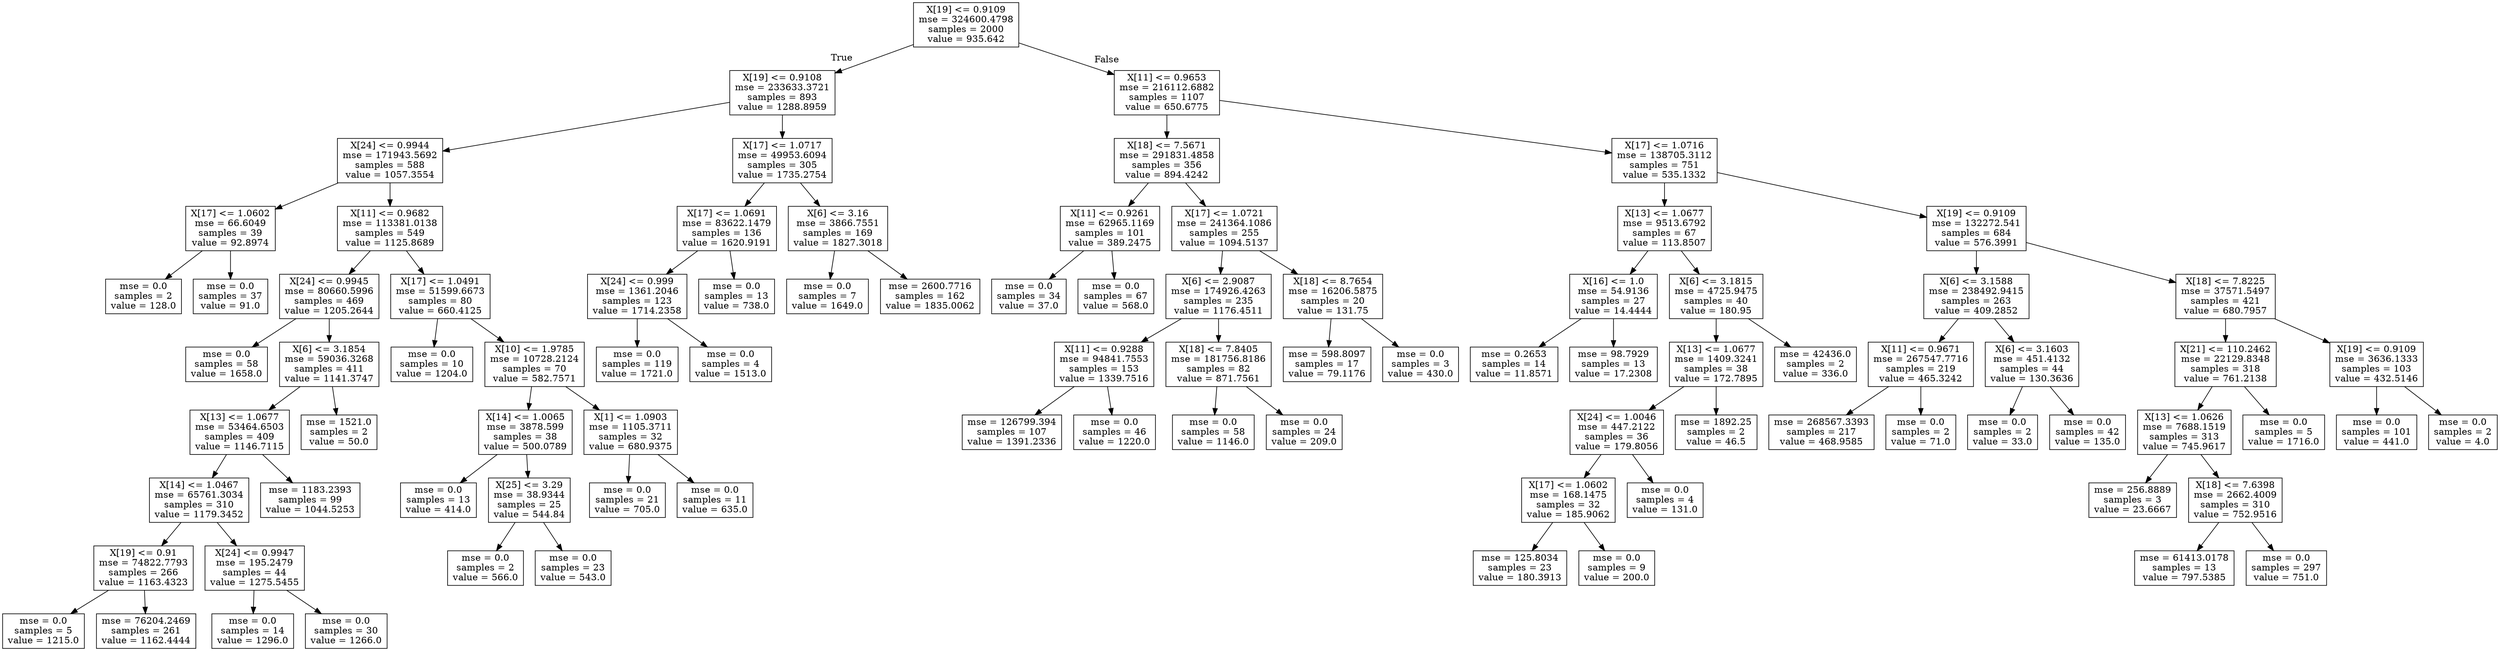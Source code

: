 digraph Tree {
node [shape=box] ;
0 [label="X[19] <= 0.9109\nmse = 324600.4798\nsamples = 2000\nvalue = 935.642"] ;
1 [label="X[19] <= 0.9108\nmse = 233633.3721\nsamples = 893\nvalue = 1288.8959"] ;
0 -> 1 [labeldistance=2.5, labelangle=45, headlabel="True"] ;
2 [label="X[24] <= 0.9944\nmse = 171943.5692\nsamples = 588\nvalue = 1057.3554"] ;
1 -> 2 ;
3 [label="X[17] <= 1.0602\nmse = 66.6049\nsamples = 39\nvalue = 92.8974"] ;
2 -> 3 ;
4 [label="mse = 0.0\nsamples = 2\nvalue = 128.0"] ;
3 -> 4 ;
5 [label="mse = 0.0\nsamples = 37\nvalue = 91.0"] ;
3 -> 5 ;
6 [label="X[11] <= 0.9682\nmse = 113381.0138\nsamples = 549\nvalue = 1125.8689"] ;
2 -> 6 ;
7 [label="X[24] <= 0.9945\nmse = 80660.5996\nsamples = 469\nvalue = 1205.2644"] ;
6 -> 7 ;
8 [label="mse = 0.0\nsamples = 58\nvalue = 1658.0"] ;
7 -> 8 ;
9 [label="X[6] <= 3.1854\nmse = 59036.3268\nsamples = 411\nvalue = 1141.3747"] ;
7 -> 9 ;
10 [label="X[13] <= 1.0677\nmse = 53464.6503\nsamples = 409\nvalue = 1146.7115"] ;
9 -> 10 ;
11 [label="X[14] <= 1.0467\nmse = 65761.3034\nsamples = 310\nvalue = 1179.3452"] ;
10 -> 11 ;
12 [label="X[19] <= 0.91\nmse = 74822.7793\nsamples = 266\nvalue = 1163.4323"] ;
11 -> 12 ;
13 [label="mse = 0.0\nsamples = 5\nvalue = 1215.0"] ;
12 -> 13 ;
14 [label="mse = 76204.2469\nsamples = 261\nvalue = 1162.4444"] ;
12 -> 14 ;
15 [label="X[24] <= 0.9947\nmse = 195.2479\nsamples = 44\nvalue = 1275.5455"] ;
11 -> 15 ;
16 [label="mse = 0.0\nsamples = 14\nvalue = 1296.0"] ;
15 -> 16 ;
17 [label="mse = 0.0\nsamples = 30\nvalue = 1266.0"] ;
15 -> 17 ;
18 [label="mse = 1183.2393\nsamples = 99\nvalue = 1044.5253"] ;
10 -> 18 ;
19 [label="mse = 1521.0\nsamples = 2\nvalue = 50.0"] ;
9 -> 19 ;
20 [label="X[17] <= 1.0491\nmse = 51599.6673\nsamples = 80\nvalue = 660.4125"] ;
6 -> 20 ;
21 [label="mse = 0.0\nsamples = 10\nvalue = 1204.0"] ;
20 -> 21 ;
22 [label="X[10] <= 1.9785\nmse = 10728.2124\nsamples = 70\nvalue = 582.7571"] ;
20 -> 22 ;
23 [label="X[14] <= 1.0065\nmse = 3878.599\nsamples = 38\nvalue = 500.0789"] ;
22 -> 23 ;
24 [label="mse = 0.0\nsamples = 13\nvalue = 414.0"] ;
23 -> 24 ;
25 [label="X[25] <= 3.29\nmse = 38.9344\nsamples = 25\nvalue = 544.84"] ;
23 -> 25 ;
26 [label="mse = 0.0\nsamples = 2\nvalue = 566.0"] ;
25 -> 26 ;
27 [label="mse = 0.0\nsamples = 23\nvalue = 543.0"] ;
25 -> 27 ;
28 [label="X[1] <= 1.0903\nmse = 1105.3711\nsamples = 32\nvalue = 680.9375"] ;
22 -> 28 ;
29 [label="mse = 0.0\nsamples = 21\nvalue = 705.0"] ;
28 -> 29 ;
30 [label="mse = 0.0\nsamples = 11\nvalue = 635.0"] ;
28 -> 30 ;
31 [label="X[17] <= 1.0717\nmse = 49953.6094\nsamples = 305\nvalue = 1735.2754"] ;
1 -> 31 ;
32 [label="X[17] <= 1.0691\nmse = 83622.1479\nsamples = 136\nvalue = 1620.9191"] ;
31 -> 32 ;
33 [label="X[24] <= 0.999\nmse = 1361.2046\nsamples = 123\nvalue = 1714.2358"] ;
32 -> 33 ;
34 [label="mse = 0.0\nsamples = 119\nvalue = 1721.0"] ;
33 -> 34 ;
35 [label="mse = 0.0\nsamples = 4\nvalue = 1513.0"] ;
33 -> 35 ;
36 [label="mse = 0.0\nsamples = 13\nvalue = 738.0"] ;
32 -> 36 ;
37 [label="X[6] <= 3.16\nmse = 3866.7551\nsamples = 169\nvalue = 1827.3018"] ;
31 -> 37 ;
38 [label="mse = 0.0\nsamples = 7\nvalue = 1649.0"] ;
37 -> 38 ;
39 [label="mse = 2600.7716\nsamples = 162\nvalue = 1835.0062"] ;
37 -> 39 ;
40 [label="X[11] <= 0.9653\nmse = 216112.6882\nsamples = 1107\nvalue = 650.6775"] ;
0 -> 40 [labeldistance=2.5, labelangle=-45, headlabel="False"] ;
41 [label="X[18] <= 7.5671\nmse = 291831.4858\nsamples = 356\nvalue = 894.4242"] ;
40 -> 41 ;
42 [label="X[11] <= 0.9261\nmse = 62965.1169\nsamples = 101\nvalue = 389.2475"] ;
41 -> 42 ;
43 [label="mse = 0.0\nsamples = 34\nvalue = 37.0"] ;
42 -> 43 ;
44 [label="mse = 0.0\nsamples = 67\nvalue = 568.0"] ;
42 -> 44 ;
45 [label="X[17] <= 1.0721\nmse = 241364.1086\nsamples = 255\nvalue = 1094.5137"] ;
41 -> 45 ;
46 [label="X[6] <= 2.9087\nmse = 174926.4263\nsamples = 235\nvalue = 1176.4511"] ;
45 -> 46 ;
47 [label="X[11] <= 0.9288\nmse = 94841.7553\nsamples = 153\nvalue = 1339.7516"] ;
46 -> 47 ;
48 [label="mse = 126799.394\nsamples = 107\nvalue = 1391.2336"] ;
47 -> 48 ;
49 [label="mse = 0.0\nsamples = 46\nvalue = 1220.0"] ;
47 -> 49 ;
50 [label="X[18] <= 7.8405\nmse = 181756.8186\nsamples = 82\nvalue = 871.7561"] ;
46 -> 50 ;
51 [label="mse = 0.0\nsamples = 58\nvalue = 1146.0"] ;
50 -> 51 ;
52 [label="mse = 0.0\nsamples = 24\nvalue = 209.0"] ;
50 -> 52 ;
53 [label="X[18] <= 8.7654\nmse = 16206.5875\nsamples = 20\nvalue = 131.75"] ;
45 -> 53 ;
54 [label="mse = 598.8097\nsamples = 17\nvalue = 79.1176"] ;
53 -> 54 ;
55 [label="mse = 0.0\nsamples = 3\nvalue = 430.0"] ;
53 -> 55 ;
56 [label="X[17] <= 1.0716\nmse = 138705.3112\nsamples = 751\nvalue = 535.1332"] ;
40 -> 56 ;
57 [label="X[13] <= 1.0677\nmse = 9513.6792\nsamples = 67\nvalue = 113.8507"] ;
56 -> 57 ;
58 [label="X[16] <= 1.0\nmse = 54.9136\nsamples = 27\nvalue = 14.4444"] ;
57 -> 58 ;
59 [label="mse = 0.2653\nsamples = 14\nvalue = 11.8571"] ;
58 -> 59 ;
60 [label="mse = 98.7929\nsamples = 13\nvalue = 17.2308"] ;
58 -> 60 ;
61 [label="X[6] <= 3.1815\nmse = 4725.9475\nsamples = 40\nvalue = 180.95"] ;
57 -> 61 ;
62 [label="X[13] <= 1.0677\nmse = 1409.3241\nsamples = 38\nvalue = 172.7895"] ;
61 -> 62 ;
63 [label="X[24] <= 1.0046\nmse = 447.2122\nsamples = 36\nvalue = 179.8056"] ;
62 -> 63 ;
64 [label="X[17] <= 1.0602\nmse = 168.1475\nsamples = 32\nvalue = 185.9062"] ;
63 -> 64 ;
65 [label="mse = 125.8034\nsamples = 23\nvalue = 180.3913"] ;
64 -> 65 ;
66 [label="mse = 0.0\nsamples = 9\nvalue = 200.0"] ;
64 -> 66 ;
67 [label="mse = 0.0\nsamples = 4\nvalue = 131.0"] ;
63 -> 67 ;
68 [label="mse = 1892.25\nsamples = 2\nvalue = 46.5"] ;
62 -> 68 ;
69 [label="mse = 42436.0\nsamples = 2\nvalue = 336.0"] ;
61 -> 69 ;
70 [label="X[19] <= 0.9109\nmse = 132272.541\nsamples = 684\nvalue = 576.3991"] ;
56 -> 70 ;
71 [label="X[6] <= 3.1588\nmse = 238492.9415\nsamples = 263\nvalue = 409.2852"] ;
70 -> 71 ;
72 [label="X[11] <= 0.9671\nmse = 267547.7716\nsamples = 219\nvalue = 465.3242"] ;
71 -> 72 ;
73 [label="mse = 268567.3393\nsamples = 217\nvalue = 468.9585"] ;
72 -> 73 ;
74 [label="mse = 0.0\nsamples = 2\nvalue = 71.0"] ;
72 -> 74 ;
75 [label="X[6] <= 3.1603\nmse = 451.4132\nsamples = 44\nvalue = 130.3636"] ;
71 -> 75 ;
76 [label="mse = 0.0\nsamples = 2\nvalue = 33.0"] ;
75 -> 76 ;
77 [label="mse = 0.0\nsamples = 42\nvalue = 135.0"] ;
75 -> 77 ;
78 [label="X[18] <= 7.8225\nmse = 37571.5497\nsamples = 421\nvalue = 680.7957"] ;
70 -> 78 ;
79 [label="X[21] <= 110.2462\nmse = 22129.8348\nsamples = 318\nvalue = 761.2138"] ;
78 -> 79 ;
80 [label="X[13] <= 1.0626\nmse = 7688.1519\nsamples = 313\nvalue = 745.9617"] ;
79 -> 80 ;
81 [label="mse = 256.8889\nsamples = 3\nvalue = 23.6667"] ;
80 -> 81 ;
82 [label="X[18] <= 7.6398\nmse = 2662.4009\nsamples = 310\nvalue = 752.9516"] ;
80 -> 82 ;
83 [label="mse = 61413.0178\nsamples = 13\nvalue = 797.5385"] ;
82 -> 83 ;
84 [label="mse = 0.0\nsamples = 297\nvalue = 751.0"] ;
82 -> 84 ;
85 [label="mse = 0.0\nsamples = 5\nvalue = 1716.0"] ;
79 -> 85 ;
86 [label="X[19] <= 0.9109\nmse = 3636.1333\nsamples = 103\nvalue = 432.5146"] ;
78 -> 86 ;
87 [label="mse = 0.0\nsamples = 101\nvalue = 441.0"] ;
86 -> 87 ;
88 [label="mse = 0.0\nsamples = 2\nvalue = 4.0"] ;
86 -> 88 ;
}
